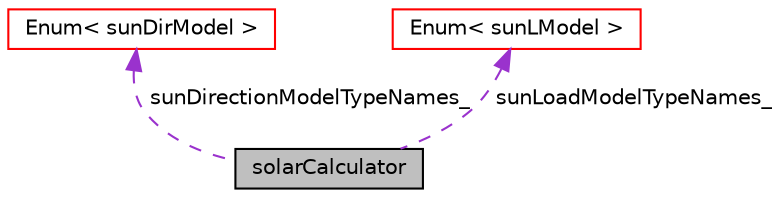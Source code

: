 digraph "solarCalculator"
{
  bgcolor="transparent";
  edge [fontname="Helvetica",fontsize="10",labelfontname="Helvetica",labelfontsize="10"];
  node [fontname="Helvetica",fontsize="10",shape=record];
  Node1 [label="solarCalculator",height=0.2,width=0.4,color="black", fillcolor="grey75", style="filled" fontcolor="black"];
  Node2 -> Node1 [dir="back",color="darkorchid3",fontsize="10",style="dashed",label=" sunDirectionModelTypeNames_" ,fontname="Helvetica"];
  Node2 [label="Enum\< sunDirModel \>",height=0.2,width=0.4,color="red",URL="$classFoam_1_1Enum.html"];
  Node3 -> Node1 [dir="back",color="darkorchid3",fontsize="10",style="dashed",label=" sunLoadModelTypeNames_" ,fontname="Helvetica"];
  Node3 [label="Enum\< sunLModel \>",height=0.2,width=0.4,color="red",URL="$classFoam_1_1Enum.html"];
}
